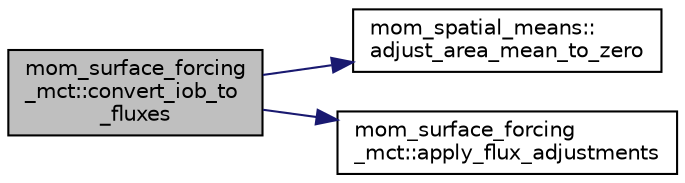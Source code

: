 digraph "mom_surface_forcing_mct::convert_iob_to_fluxes"
{
 // INTERACTIVE_SVG=YES
 // LATEX_PDF_SIZE
  edge [fontname="Helvetica",fontsize="10",labelfontname="Helvetica",labelfontsize="10"];
  node [fontname="Helvetica",fontsize="10",shape=record];
  rankdir="LR";
  Node1 [label="mom_surface_forcing\l_mct::convert_iob_to\l_fluxes",height=0.2,width=0.4,color="black", fillcolor="grey75", style="filled", fontcolor="black",tooltip="This subroutine translates the Ice_ocean_boundary_type into a MOM thermodynamic forcing type,..."];
  Node1 -> Node2 [color="midnightblue",fontsize="10",style="solid",fontname="Helvetica"];
  Node2 [label="mom_spatial_means::\ladjust_area_mean_to_zero",height=0.2,width=0.4,color="black", fillcolor="white", style="filled",URL="$namespacemom__spatial__means.html#a7d9711f9d5508ec92838893d260a0eef",tooltip="Adjust 2d array such that area mean is zero without moving the zero contour."];
  Node1 -> Node3 [color="midnightblue",fontsize="10",style="solid",fontname="Helvetica"];
  Node3 [label="mom_surface_forcing\l_mct::apply_flux_adjustments",height=0.2,width=0.4,color="black", fillcolor="white", style="filled",URL="$namespacemom__surface__forcing__mct.html#a6d40cb06be32d4decc8b9624d43a1b19",tooltip="Adds thermodynamic flux adjustments obtained via data_override Component name is 'OCN' Available adju..."];
}
